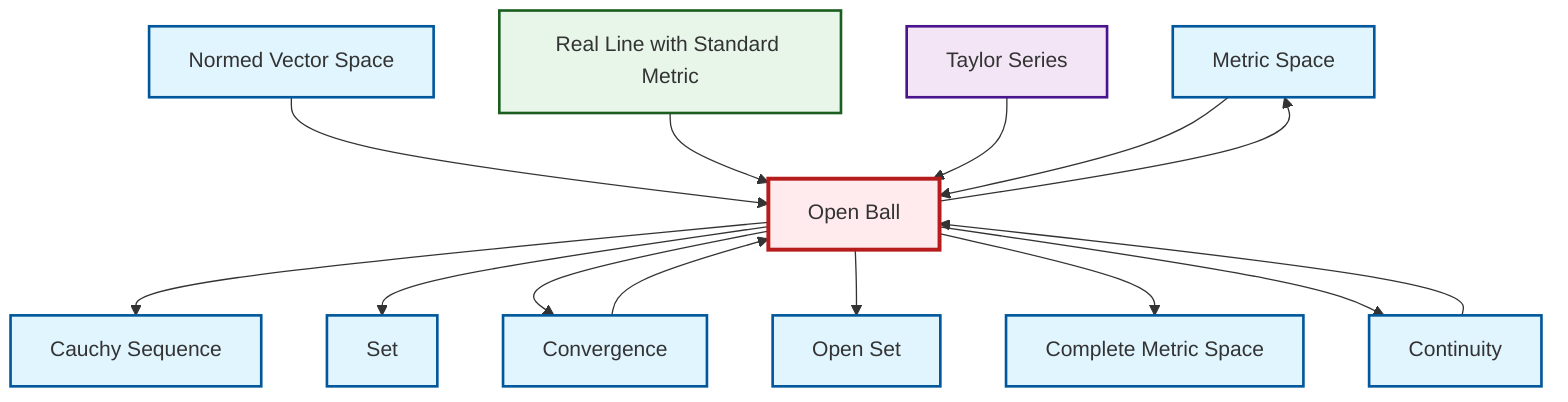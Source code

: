 graph TD
    classDef definition fill:#e1f5fe,stroke:#01579b,stroke-width:2px
    classDef theorem fill:#f3e5f5,stroke:#4a148c,stroke-width:2px
    classDef axiom fill:#fff3e0,stroke:#e65100,stroke-width:2px
    classDef example fill:#e8f5e9,stroke:#1b5e20,stroke-width:2px
    classDef current fill:#ffebee,stroke:#b71c1c,stroke-width:3px
    def-metric-space["Metric Space"]:::definition
    def-open-ball["Open Ball"]:::definition
    def-cauchy-sequence["Cauchy Sequence"]:::definition
    def-convergence["Convergence"]:::definition
    def-continuity["Continuity"]:::definition
    def-open-set["Open Set"]:::definition
    ex-real-line-metric["Real Line with Standard Metric"]:::example
    thm-taylor-series["Taylor Series"]:::theorem
    def-normed-vector-space["Normed Vector Space"]:::definition
    def-complete-metric-space["Complete Metric Space"]:::definition
    def-set["Set"]:::definition
    def-open-ball --> def-cauchy-sequence
    def-open-ball --> def-set
    def-normed-vector-space --> def-open-ball
    def-open-ball --> def-convergence
    def-continuity --> def-open-ball
    def-convergence --> def-open-ball
    ex-real-line-metric --> def-open-ball
    thm-taylor-series --> def-open-ball
    def-open-ball --> def-open-set
    def-open-ball --> def-complete-metric-space
    def-open-ball --> def-continuity
    def-metric-space --> def-open-ball
    def-open-ball --> def-metric-space
    class def-open-ball current